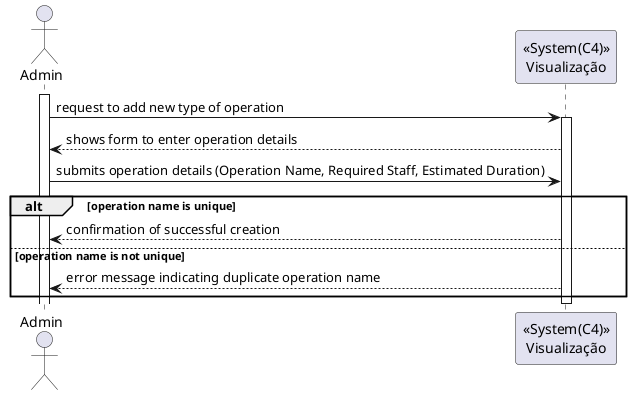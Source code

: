 ﻿@startuml
'autonumber
actor Admin as adm
participant "<<System(C4)>>\nVisualização" as sys

activate adm

adm -> sys: request to add new type of operation

activate sys

sys --> adm: shows form to enter operation details

adm -> sys: submits operation details (Operation Name, Required Staff, Estimated Duration)


alt operation name is unique
  sys --> adm: confirmation of successful creation
else operation name is not unique
  sys --> adm: error message indicating duplicate operation name
end

deactivate sys
@enduml